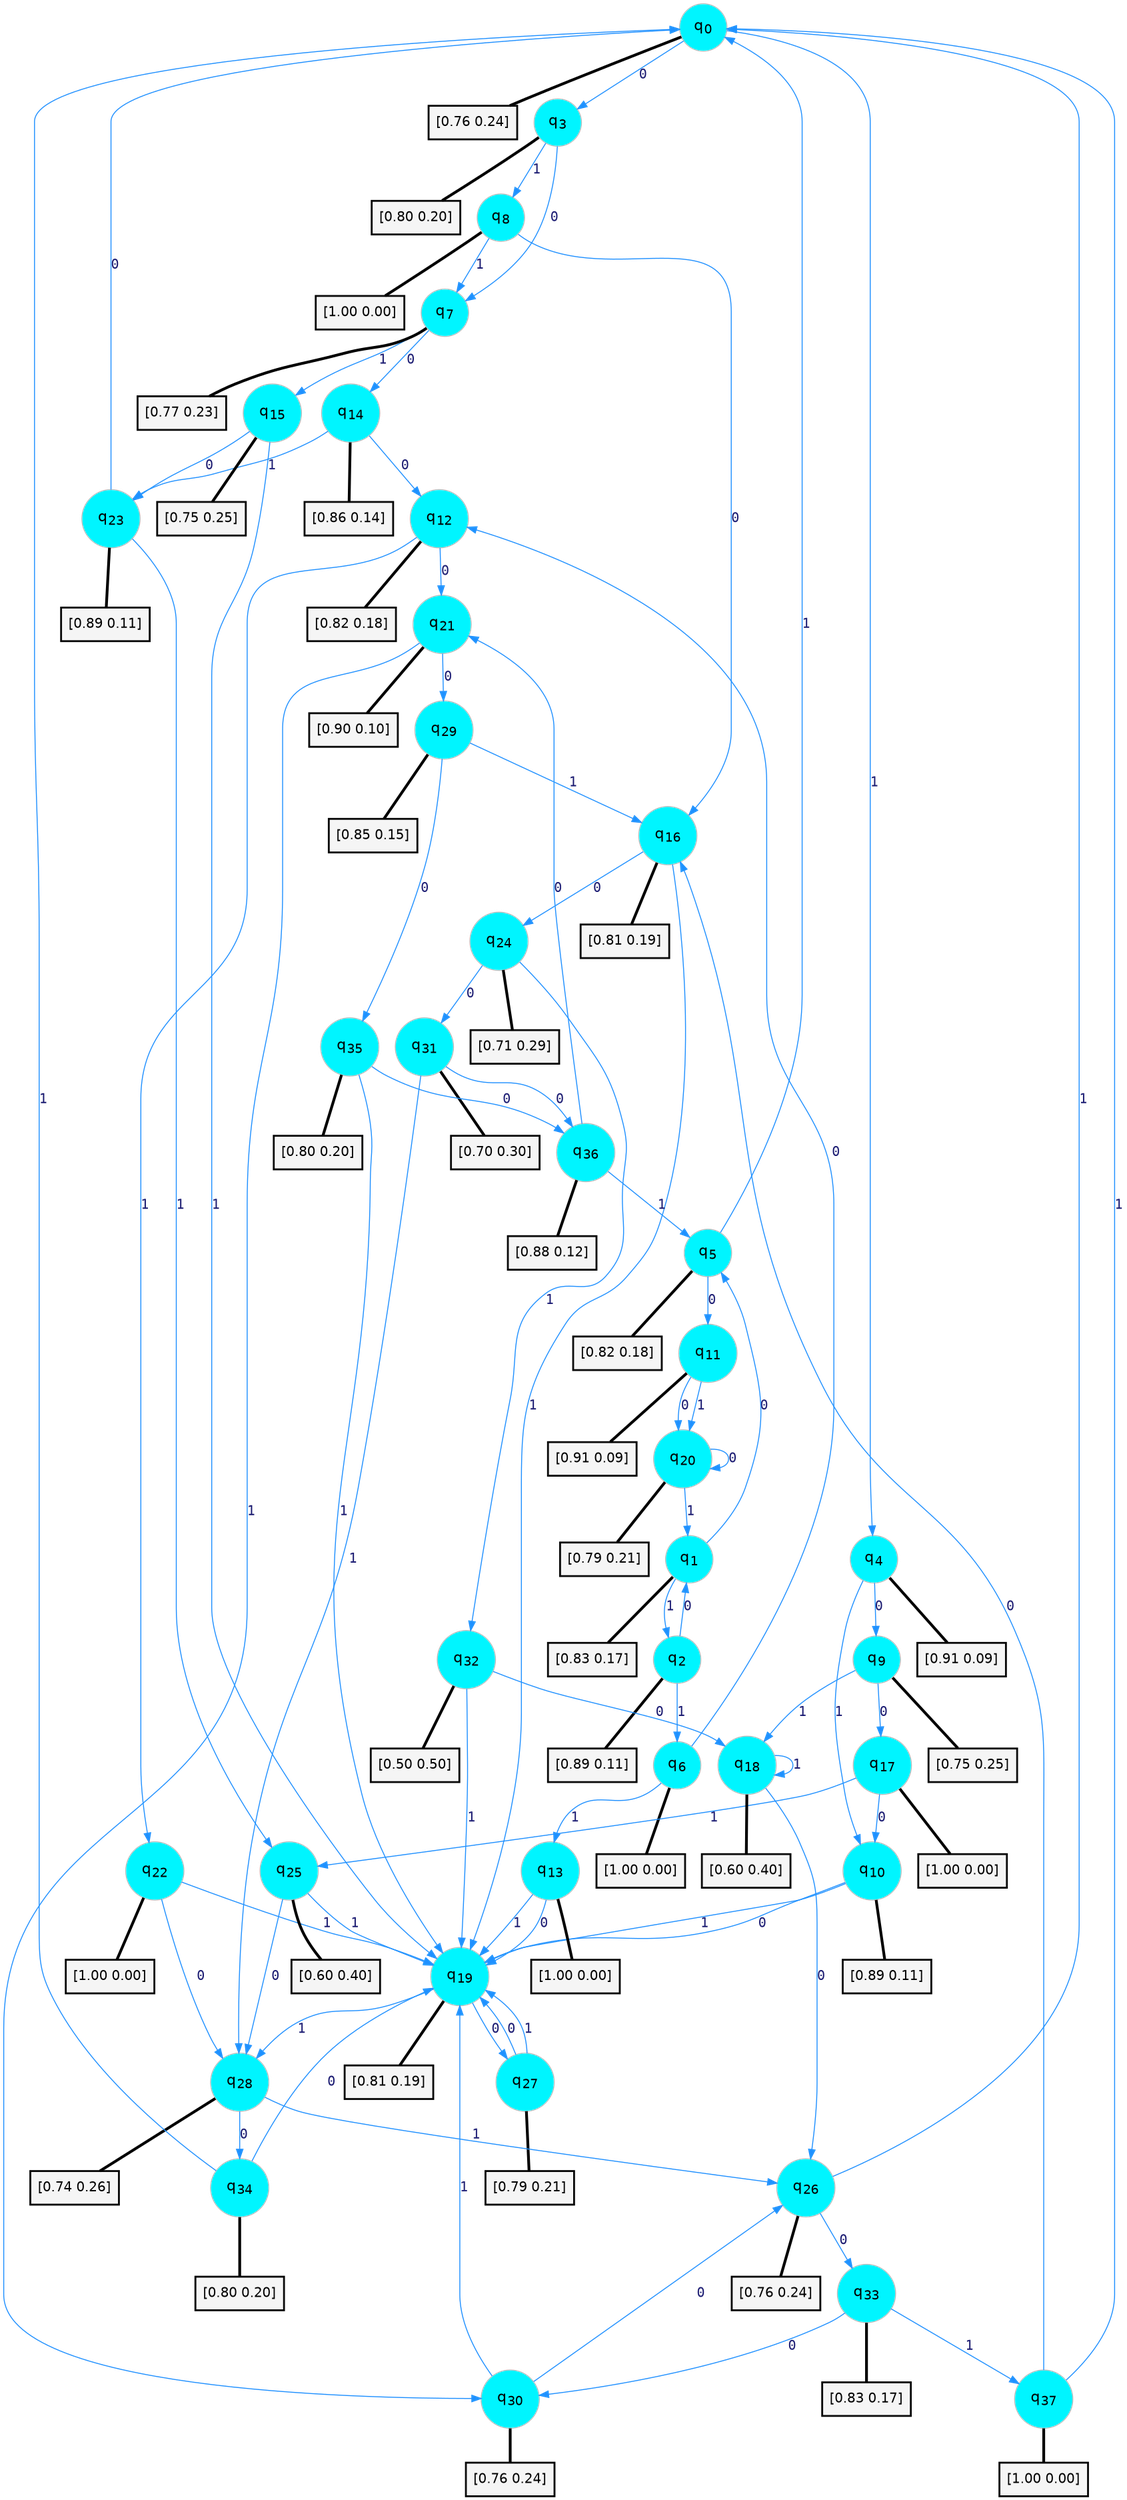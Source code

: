 digraph G {
graph [
bgcolor=transparent, dpi=300, rankdir=TD, size="40,25"];
node [
color=gray, fillcolor=turquoise1, fontcolor=black, fontname=Helvetica, fontsize=16, fontweight=bold, shape=circle, style=filled];
edge [
arrowsize=1, color=dodgerblue1, fontcolor=midnightblue, fontname=courier, fontweight=bold, penwidth=1, style=solid, weight=20];
0[label=<q<SUB>0</SUB>>];
1[label=<q<SUB>1</SUB>>];
2[label=<q<SUB>2</SUB>>];
3[label=<q<SUB>3</SUB>>];
4[label=<q<SUB>4</SUB>>];
5[label=<q<SUB>5</SUB>>];
6[label=<q<SUB>6</SUB>>];
7[label=<q<SUB>7</SUB>>];
8[label=<q<SUB>8</SUB>>];
9[label=<q<SUB>9</SUB>>];
10[label=<q<SUB>10</SUB>>];
11[label=<q<SUB>11</SUB>>];
12[label=<q<SUB>12</SUB>>];
13[label=<q<SUB>13</SUB>>];
14[label=<q<SUB>14</SUB>>];
15[label=<q<SUB>15</SUB>>];
16[label=<q<SUB>16</SUB>>];
17[label=<q<SUB>17</SUB>>];
18[label=<q<SUB>18</SUB>>];
19[label=<q<SUB>19</SUB>>];
20[label=<q<SUB>20</SUB>>];
21[label=<q<SUB>21</SUB>>];
22[label=<q<SUB>22</SUB>>];
23[label=<q<SUB>23</SUB>>];
24[label=<q<SUB>24</SUB>>];
25[label=<q<SUB>25</SUB>>];
26[label=<q<SUB>26</SUB>>];
27[label=<q<SUB>27</SUB>>];
28[label=<q<SUB>28</SUB>>];
29[label=<q<SUB>29</SUB>>];
30[label=<q<SUB>30</SUB>>];
31[label=<q<SUB>31</SUB>>];
32[label=<q<SUB>32</SUB>>];
33[label=<q<SUB>33</SUB>>];
34[label=<q<SUB>34</SUB>>];
35[label=<q<SUB>35</SUB>>];
36[label=<q<SUB>36</SUB>>];
37[label=<q<SUB>37</SUB>>];
38[label="[0.76 0.24]", shape=box,fontcolor=black, fontname=Helvetica, fontsize=14, penwidth=2, fillcolor=whitesmoke,color=black];
39[label="[0.83 0.17]", shape=box,fontcolor=black, fontname=Helvetica, fontsize=14, penwidth=2, fillcolor=whitesmoke,color=black];
40[label="[0.89 0.11]", shape=box,fontcolor=black, fontname=Helvetica, fontsize=14, penwidth=2, fillcolor=whitesmoke,color=black];
41[label="[0.80 0.20]", shape=box,fontcolor=black, fontname=Helvetica, fontsize=14, penwidth=2, fillcolor=whitesmoke,color=black];
42[label="[0.91 0.09]", shape=box,fontcolor=black, fontname=Helvetica, fontsize=14, penwidth=2, fillcolor=whitesmoke,color=black];
43[label="[0.82 0.18]", shape=box,fontcolor=black, fontname=Helvetica, fontsize=14, penwidth=2, fillcolor=whitesmoke,color=black];
44[label="[1.00 0.00]", shape=box,fontcolor=black, fontname=Helvetica, fontsize=14, penwidth=2, fillcolor=whitesmoke,color=black];
45[label="[0.77 0.23]", shape=box,fontcolor=black, fontname=Helvetica, fontsize=14, penwidth=2, fillcolor=whitesmoke,color=black];
46[label="[1.00 0.00]", shape=box,fontcolor=black, fontname=Helvetica, fontsize=14, penwidth=2, fillcolor=whitesmoke,color=black];
47[label="[0.75 0.25]", shape=box,fontcolor=black, fontname=Helvetica, fontsize=14, penwidth=2, fillcolor=whitesmoke,color=black];
48[label="[0.89 0.11]", shape=box,fontcolor=black, fontname=Helvetica, fontsize=14, penwidth=2, fillcolor=whitesmoke,color=black];
49[label="[0.91 0.09]", shape=box,fontcolor=black, fontname=Helvetica, fontsize=14, penwidth=2, fillcolor=whitesmoke,color=black];
50[label="[0.82 0.18]", shape=box,fontcolor=black, fontname=Helvetica, fontsize=14, penwidth=2, fillcolor=whitesmoke,color=black];
51[label="[1.00 0.00]", shape=box,fontcolor=black, fontname=Helvetica, fontsize=14, penwidth=2, fillcolor=whitesmoke,color=black];
52[label="[0.86 0.14]", shape=box,fontcolor=black, fontname=Helvetica, fontsize=14, penwidth=2, fillcolor=whitesmoke,color=black];
53[label="[0.75 0.25]", shape=box,fontcolor=black, fontname=Helvetica, fontsize=14, penwidth=2, fillcolor=whitesmoke,color=black];
54[label="[0.81 0.19]", shape=box,fontcolor=black, fontname=Helvetica, fontsize=14, penwidth=2, fillcolor=whitesmoke,color=black];
55[label="[1.00 0.00]", shape=box,fontcolor=black, fontname=Helvetica, fontsize=14, penwidth=2, fillcolor=whitesmoke,color=black];
56[label="[0.60 0.40]", shape=box,fontcolor=black, fontname=Helvetica, fontsize=14, penwidth=2, fillcolor=whitesmoke,color=black];
57[label="[0.81 0.19]", shape=box,fontcolor=black, fontname=Helvetica, fontsize=14, penwidth=2, fillcolor=whitesmoke,color=black];
58[label="[0.79 0.21]", shape=box,fontcolor=black, fontname=Helvetica, fontsize=14, penwidth=2, fillcolor=whitesmoke,color=black];
59[label="[0.90 0.10]", shape=box,fontcolor=black, fontname=Helvetica, fontsize=14, penwidth=2, fillcolor=whitesmoke,color=black];
60[label="[1.00 0.00]", shape=box,fontcolor=black, fontname=Helvetica, fontsize=14, penwidth=2, fillcolor=whitesmoke,color=black];
61[label="[0.89 0.11]", shape=box,fontcolor=black, fontname=Helvetica, fontsize=14, penwidth=2, fillcolor=whitesmoke,color=black];
62[label="[0.71 0.29]", shape=box,fontcolor=black, fontname=Helvetica, fontsize=14, penwidth=2, fillcolor=whitesmoke,color=black];
63[label="[0.60 0.40]", shape=box,fontcolor=black, fontname=Helvetica, fontsize=14, penwidth=2, fillcolor=whitesmoke,color=black];
64[label="[0.76 0.24]", shape=box,fontcolor=black, fontname=Helvetica, fontsize=14, penwidth=2, fillcolor=whitesmoke,color=black];
65[label="[0.79 0.21]", shape=box,fontcolor=black, fontname=Helvetica, fontsize=14, penwidth=2, fillcolor=whitesmoke,color=black];
66[label="[0.74 0.26]", shape=box,fontcolor=black, fontname=Helvetica, fontsize=14, penwidth=2, fillcolor=whitesmoke,color=black];
67[label="[0.85 0.15]", shape=box,fontcolor=black, fontname=Helvetica, fontsize=14, penwidth=2, fillcolor=whitesmoke,color=black];
68[label="[0.76 0.24]", shape=box,fontcolor=black, fontname=Helvetica, fontsize=14, penwidth=2, fillcolor=whitesmoke,color=black];
69[label="[0.70 0.30]", shape=box,fontcolor=black, fontname=Helvetica, fontsize=14, penwidth=2, fillcolor=whitesmoke,color=black];
70[label="[0.50 0.50]", shape=box,fontcolor=black, fontname=Helvetica, fontsize=14, penwidth=2, fillcolor=whitesmoke,color=black];
71[label="[0.83 0.17]", shape=box,fontcolor=black, fontname=Helvetica, fontsize=14, penwidth=2, fillcolor=whitesmoke,color=black];
72[label="[0.80 0.20]", shape=box,fontcolor=black, fontname=Helvetica, fontsize=14, penwidth=2, fillcolor=whitesmoke,color=black];
73[label="[0.80 0.20]", shape=box,fontcolor=black, fontname=Helvetica, fontsize=14, penwidth=2, fillcolor=whitesmoke,color=black];
74[label="[0.88 0.12]", shape=box,fontcolor=black, fontname=Helvetica, fontsize=14, penwidth=2, fillcolor=whitesmoke,color=black];
75[label="[1.00 0.00]", shape=box,fontcolor=black, fontname=Helvetica, fontsize=14, penwidth=2, fillcolor=whitesmoke,color=black];
0->3 [label=0];
0->4 [label=1];
0->38 [arrowhead=none, penwidth=3,color=black];
1->5 [label=0];
1->2 [label=1];
1->39 [arrowhead=none, penwidth=3,color=black];
2->1 [label=0];
2->6 [label=1];
2->40 [arrowhead=none, penwidth=3,color=black];
3->7 [label=0];
3->8 [label=1];
3->41 [arrowhead=none, penwidth=3,color=black];
4->9 [label=0];
4->10 [label=1];
4->42 [arrowhead=none, penwidth=3,color=black];
5->11 [label=0];
5->0 [label=1];
5->43 [arrowhead=none, penwidth=3,color=black];
6->12 [label=0];
6->13 [label=1];
6->44 [arrowhead=none, penwidth=3,color=black];
7->14 [label=0];
7->15 [label=1];
7->45 [arrowhead=none, penwidth=3,color=black];
8->16 [label=0];
8->7 [label=1];
8->46 [arrowhead=none, penwidth=3,color=black];
9->17 [label=0];
9->18 [label=1];
9->47 [arrowhead=none, penwidth=3,color=black];
10->19 [label=0];
10->19 [label=1];
10->48 [arrowhead=none, penwidth=3,color=black];
11->20 [label=0];
11->20 [label=1];
11->49 [arrowhead=none, penwidth=3,color=black];
12->21 [label=0];
12->22 [label=1];
12->50 [arrowhead=none, penwidth=3,color=black];
13->19 [label=0];
13->19 [label=1];
13->51 [arrowhead=none, penwidth=3,color=black];
14->12 [label=0];
14->23 [label=1];
14->52 [arrowhead=none, penwidth=3,color=black];
15->23 [label=0];
15->19 [label=1];
15->53 [arrowhead=none, penwidth=3,color=black];
16->24 [label=0];
16->19 [label=1];
16->54 [arrowhead=none, penwidth=3,color=black];
17->10 [label=0];
17->25 [label=1];
17->55 [arrowhead=none, penwidth=3,color=black];
18->26 [label=0];
18->18 [label=1];
18->56 [arrowhead=none, penwidth=3,color=black];
19->27 [label=0];
19->28 [label=1];
19->57 [arrowhead=none, penwidth=3,color=black];
20->20 [label=0];
20->1 [label=1];
20->58 [arrowhead=none, penwidth=3,color=black];
21->29 [label=0];
21->30 [label=1];
21->59 [arrowhead=none, penwidth=3,color=black];
22->28 [label=0];
22->19 [label=1];
22->60 [arrowhead=none, penwidth=3,color=black];
23->0 [label=0];
23->25 [label=1];
23->61 [arrowhead=none, penwidth=3,color=black];
24->31 [label=0];
24->32 [label=1];
24->62 [arrowhead=none, penwidth=3,color=black];
25->28 [label=0];
25->19 [label=1];
25->63 [arrowhead=none, penwidth=3,color=black];
26->33 [label=0];
26->0 [label=1];
26->64 [arrowhead=none, penwidth=3,color=black];
27->19 [label=0];
27->19 [label=1];
27->65 [arrowhead=none, penwidth=3,color=black];
28->34 [label=0];
28->26 [label=1];
28->66 [arrowhead=none, penwidth=3,color=black];
29->35 [label=0];
29->16 [label=1];
29->67 [arrowhead=none, penwidth=3,color=black];
30->26 [label=0];
30->19 [label=1];
30->68 [arrowhead=none, penwidth=3,color=black];
31->36 [label=0];
31->28 [label=1];
31->69 [arrowhead=none, penwidth=3,color=black];
32->18 [label=0];
32->19 [label=1];
32->70 [arrowhead=none, penwidth=3,color=black];
33->30 [label=0];
33->37 [label=1];
33->71 [arrowhead=none, penwidth=3,color=black];
34->19 [label=0];
34->0 [label=1];
34->72 [arrowhead=none, penwidth=3,color=black];
35->36 [label=0];
35->19 [label=1];
35->73 [arrowhead=none, penwidth=3,color=black];
36->21 [label=0];
36->5 [label=1];
36->74 [arrowhead=none, penwidth=3,color=black];
37->16 [label=0];
37->0 [label=1];
37->75 [arrowhead=none, penwidth=3,color=black];
}
